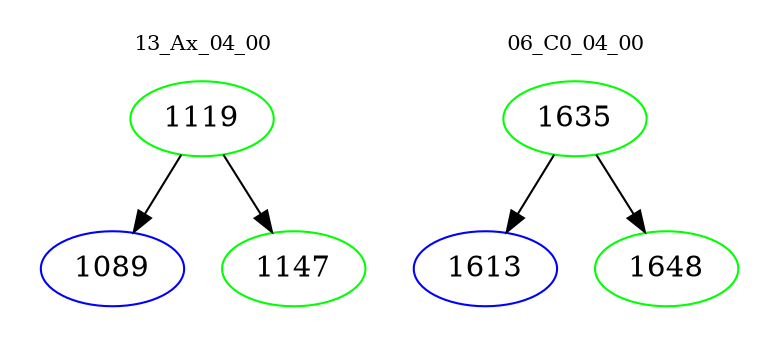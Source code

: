 digraph{
subgraph cluster_0 {
color = white
label = "13_Ax_04_00";
fontsize=10;
T0_1119 [label="1119", color="green"]
T0_1119 -> T0_1089 [color="black"]
T0_1089 [label="1089", color="blue"]
T0_1119 -> T0_1147 [color="black"]
T0_1147 [label="1147", color="green"]
}
subgraph cluster_1 {
color = white
label = "06_C0_04_00";
fontsize=10;
T1_1635 [label="1635", color="green"]
T1_1635 -> T1_1613 [color="black"]
T1_1613 [label="1613", color="blue"]
T1_1635 -> T1_1648 [color="black"]
T1_1648 [label="1648", color="green"]
}
}
